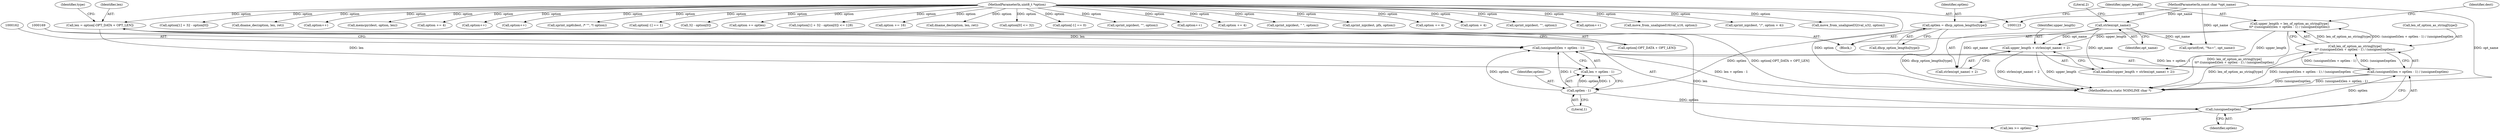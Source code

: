 digraph "1_busybox_352f79acbd759c14399e39baef21fc4ffe180ac2@API" {
"1000176" [label="(Call,upper_length + strlen(opt_name) + 2)"];
"1000154" [label="(Call,upper_length = len_of_option_as_string[type]\n\t\t* ((unsigned)(len + optlen - 1) / (unsigned)optlen))"];
"1000156" [label="(Call,len_of_option_as_string[type]\n\t\t* ((unsigned)(len + optlen - 1) / (unsigned)optlen))"];
"1000160" [label="(Call,(unsigned)(len + optlen - 1) / (unsigned)optlen)"];
"1000161" [label="(Call,(unsigned)(len + optlen - 1))"];
"1000134" [label="(Call,len = option[-OPT_DATA + OPT_LEN])"];
"1000124" [label="(MethodParameterIn,uint8_t *option)"];
"1000165" [label="(Call,optlen - 1)"];
"1000149" [label="(Call,optlen = dhcp_option_lengths[type])"];
"1000168" [label="(Call,(unsigned)optlen)"];
"1000179" [label="(Call,strlen(opt_name))"];
"1000126" [label="(MethodParameterIn,const char *opt_name)"];
"1000572" [label="(MethodReturn,static NOINLINE char *)"];
"1000436" [label="(Call,option += 16)"];
"1000166" [label="(Identifier,optlen)"];
"1000175" [label="(Call,xmalloc(upper_length + strlen(opt_name) + 2))"];
"1000126" [label="(MethodParameterIn,const char *opt_name)"];
"1000151" [label="(Call,dhcp_option_lengths[type])"];
"1000473" [label="(Call,dname_dec(option, len, ret))"];
"1000177" [label="(Identifier,upper_length)"];
"1000143" [label="(Identifier,type)"];
"1000398" [label="(Call,option[0] <= 32)"];
"1000167" [label="(Literal,1)"];
"1000492" [label="(Call,option[-1] == 0)"];
"1000373" [label="(Call,sprint_nip(dest, \"\", option))"];
"1000487" [label="(Call,option++)"];
"1000155" [label="(Identifier,upper_length)"];
"1000157" [label="(Call,len_of_option_as_string[type])"];
"1000545" [label="(Call,option += 4)"];
"1000180" [label="(Identifier,opt_name)"];
"1000165" [label="(Call,optlen - 1)"];
"1000189" [label="(Call,len >= optlen)"];
"1000453" [label="(Call,sprint_nip(dest, \" \", option))"];
"1000184" [label="(Call,sprintf(ret, \"%s=\", opt_name))"];
"1000161" [label="(Call,(unsigned)(len + optlen - 1))"];
"1000156" [label="(Call,len_of_option_as_string[type]\n\t\t* ((unsigned)(len + optlen - 1) / (unsigned)optlen))"];
"1000538" [label="(Call,sprint_nip(dest, pfx, option))"];
"1000457" [label="(Call,option += 4)"];
"1000136" [label="(Call,option[-OPT_DATA + OPT_LEN])"];
"1000160" [label="(Call,(unsigned)(len + optlen - 1) / (unsigned)optlen)"];
"1000135" [label="(Identifier,len)"];
"1000214" [label="(Call,option + 4)"];
"1000200" [label="(Call,sprint_nip(dest, \"\", option))"];
"1000308" [label="(Call,option++)"];
"1000230" [label="(Call,move_from_unaligned16(val_u16, option))"];
"1000211" [label="(Call,sprint_nip(dest, \"/\", option + 4))"];
"1000124" [label="(MethodParameterIn,uint8_t *option)"];
"1000245" [label="(Call,move_from_unaligned32(val_u32, option))"];
"1000178" [label="(Call,strlen(opt_name) + 2)"];
"1000404" [label="(Call,option[1] + 32 - option[0])"];
"1000501" [label="(Call,dname_dec(option, len, ret))"];
"1000344" [label="(Call,option++)"];
"1000127" [label="(Block,)"];
"1000265" [label="(Call,memcpy(dest, option, len))"];
"1000377" [label="(Call,option += 4)"];
"1000168" [label="(Call,(unsigned)optlen)"];
"1000421" [label="(Call,option++)"];
"1000429" [label="(Call,option++)"];
"1000163" [label="(Call,len + optlen - 1)"];
"1000433" [label="(Call,sprint_nip6(dest, /* \"\", */ option))"];
"1000514" [label="(Call,option[-1] == 1)"];
"1000149" [label="(Call,optlen = dhcp_option_lengths[type])"];
"1000154" [label="(Call,upper_length = len_of_option_as_string[type]\n\t\t* ((unsigned)(len + optlen - 1) / (unsigned)optlen))"];
"1000179" [label="(Call,strlen(opt_name))"];
"1000176" [label="(Call,upper_length + strlen(opt_name) + 2)"];
"1000134" [label="(Call,len = option[-OPT_DATA + OPT_LEN])"];
"1000408" [label="(Call,32 - option[0])"];
"1000550" [label="(Call,option += optlen)"];
"1000170" [label="(Identifier,optlen)"];
"1000150" [label="(Identifier,optlen)"];
"1000172" [label="(Identifier,dest)"];
"1000403" [label="(Call,(option[1] + 32 - option[0]) <= 128)"];
"1000181" [label="(Literal,2)"];
"1000176" -> "1000175"  [label="AST: "];
"1000176" -> "1000178"  [label="CFG: "];
"1000177" -> "1000176"  [label="AST: "];
"1000178" -> "1000176"  [label="AST: "];
"1000175" -> "1000176"  [label="CFG: "];
"1000176" -> "1000572"  [label="DDG: strlen(opt_name) + 2"];
"1000176" -> "1000572"  [label="DDG: upper_length"];
"1000154" -> "1000176"  [label="DDG: upper_length"];
"1000179" -> "1000176"  [label="DDG: opt_name"];
"1000154" -> "1000127"  [label="AST: "];
"1000154" -> "1000156"  [label="CFG: "];
"1000155" -> "1000154"  [label="AST: "];
"1000156" -> "1000154"  [label="AST: "];
"1000172" -> "1000154"  [label="CFG: "];
"1000154" -> "1000572"  [label="DDG: len_of_option_as_string[type]\n\t\t* ((unsigned)(len + optlen - 1) / (unsigned)optlen)"];
"1000156" -> "1000154"  [label="DDG: len_of_option_as_string[type]"];
"1000156" -> "1000154"  [label="DDG: (unsigned)(len + optlen - 1) / (unsigned)optlen"];
"1000154" -> "1000175"  [label="DDG: upper_length"];
"1000156" -> "1000160"  [label="CFG: "];
"1000157" -> "1000156"  [label="AST: "];
"1000160" -> "1000156"  [label="AST: "];
"1000156" -> "1000572"  [label="DDG: len_of_option_as_string[type]"];
"1000156" -> "1000572"  [label="DDG: (unsigned)(len + optlen - 1) / (unsigned)optlen"];
"1000160" -> "1000156"  [label="DDG: (unsigned)(len + optlen - 1)"];
"1000160" -> "1000156"  [label="DDG: (unsigned)optlen"];
"1000160" -> "1000168"  [label="CFG: "];
"1000161" -> "1000160"  [label="AST: "];
"1000168" -> "1000160"  [label="AST: "];
"1000160" -> "1000572"  [label="DDG: (unsigned)optlen"];
"1000160" -> "1000572"  [label="DDG: (unsigned)(len + optlen - 1)"];
"1000161" -> "1000160"  [label="DDG: len + optlen - 1"];
"1000168" -> "1000160"  [label="DDG: optlen"];
"1000161" -> "1000163"  [label="CFG: "];
"1000162" -> "1000161"  [label="AST: "];
"1000163" -> "1000161"  [label="AST: "];
"1000169" -> "1000161"  [label="CFG: "];
"1000161" -> "1000572"  [label="DDG: len + optlen - 1"];
"1000134" -> "1000161"  [label="DDG: len"];
"1000165" -> "1000161"  [label="DDG: optlen"];
"1000165" -> "1000161"  [label="DDG: 1"];
"1000134" -> "1000127"  [label="AST: "];
"1000134" -> "1000136"  [label="CFG: "];
"1000135" -> "1000134"  [label="AST: "];
"1000136" -> "1000134"  [label="AST: "];
"1000143" -> "1000134"  [label="CFG: "];
"1000134" -> "1000572"  [label="DDG: option[-OPT_DATA + OPT_LEN]"];
"1000124" -> "1000134"  [label="DDG: option"];
"1000134" -> "1000163"  [label="DDG: len"];
"1000134" -> "1000189"  [label="DDG: len"];
"1000124" -> "1000123"  [label="AST: "];
"1000124" -> "1000572"  [label="DDG: option"];
"1000124" -> "1000200"  [label="DDG: option"];
"1000124" -> "1000211"  [label="DDG: option"];
"1000124" -> "1000214"  [label="DDG: option"];
"1000124" -> "1000230"  [label="DDG: option"];
"1000124" -> "1000245"  [label="DDG: option"];
"1000124" -> "1000265"  [label="DDG: option"];
"1000124" -> "1000308"  [label="DDG: option"];
"1000124" -> "1000344"  [label="DDG: option"];
"1000124" -> "1000373"  [label="DDG: option"];
"1000124" -> "1000377"  [label="DDG: option"];
"1000124" -> "1000398"  [label="DDG: option"];
"1000124" -> "1000403"  [label="DDG: option"];
"1000124" -> "1000404"  [label="DDG: option"];
"1000124" -> "1000408"  [label="DDG: option"];
"1000124" -> "1000421"  [label="DDG: option"];
"1000124" -> "1000429"  [label="DDG: option"];
"1000124" -> "1000433"  [label="DDG: option"];
"1000124" -> "1000436"  [label="DDG: option"];
"1000124" -> "1000453"  [label="DDG: option"];
"1000124" -> "1000457"  [label="DDG: option"];
"1000124" -> "1000473"  [label="DDG: option"];
"1000124" -> "1000487"  [label="DDG: option"];
"1000124" -> "1000492"  [label="DDG: option"];
"1000124" -> "1000501"  [label="DDG: option"];
"1000124" -> "1000514"  [label="DDG: option"];
"1000124" -> "1000538"  [label="DDG: option"];
"1000124" -> "1000545"  [label="DDG: option"];
"1000124" -> "1000550"  [label="DDG: option"];
"1000165" -> "1000163"  [label="AST: "];
"1000165" -> "1000167"  [label="CFG: "];
"1000166" -> "1000165"  [label="AST: "];
"1000167" -> "1000165"  [label="AST: "];
"1000163" -> "1000165"  [label="CFG: "];
"1000165" -> "1000163"  [label="DDG: optlen"];
"1000165" -> "1000163"  [label="DDG: 1"];
"1000149" -> "1000165"  [label="DDG: optlen"];
"1000165" -> "1000168"  [label="DDG: optlen"];
"1000149" -> "1000127"  [label="AST: "];
"1000149" -> "1000151"  [label="CFG: "];
"1000150" -> "1000149"  [label="AST: "];
"1000151" -> "1000149"  [label="AST: "];
"1000155" -> "1000149"  [label="CFG: "];
"1000149" -> "1000572"  [label="DDG: dhcp_option_lengths[type]"];
"1000168" -> "1000170"  [label="CFG: "];
"1000169" -> "1000168"  [label="AST: "];
"1000170" -> "1000168"  [label="AST: "];
"1000168" -> "1000189"  [label="DDG: optlen"];
"1000179" -> "1000178"  [label="AST: "];
"1000179" -> "1000180"  [label="CFG: "];
"1000180" -> "1000179"  [label="AST: "];
"1000181" -> "1000179"  [label="CFG: "];
"1000179" -> "1000175"  [label="DDG: opt_name"];
"1000179" -> "1000178"  [label="DDG: opt_name"];
"1000126" -> "1000179"  [label="DDG: opt_name"];
"1000179" -> "1000184"  [label="DDG: opt_name"];
"1000126" -> "1000123"  [label="AST: "];
"1000126" -> "1000572"  [label="DDG: opt_name"];
"1000126" -> "1000184"  [label="DDG: opt_name"];
}
